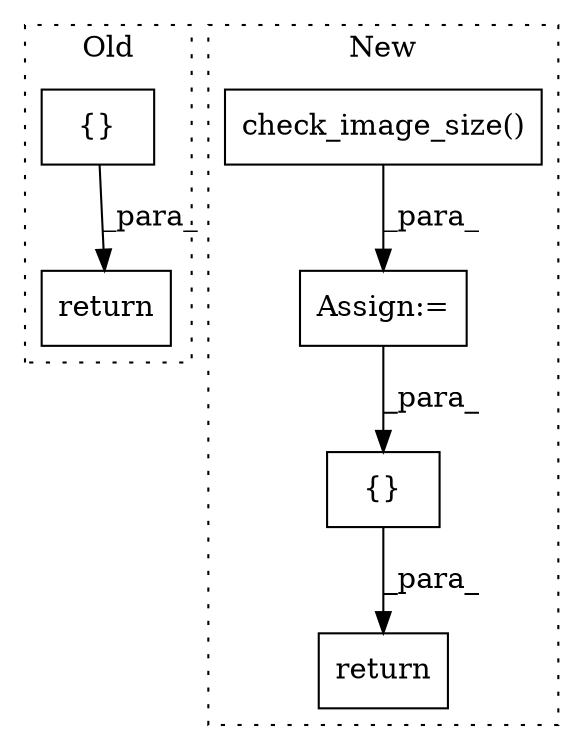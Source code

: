 digraph G {
subgraph cluster0 {
1 [label="{}" a="59" s="16361,16379" l="1,0" shape="box"];
6 [label="return" a="93" s="16354" l="7" shape="box"];
label = "Old";
style="dotted";
}
subgraph cluster1 {
2 [label="check_image_size()" a="75" s="13276,13304" l="22,1" shape="box"];
3 [label="{}" a="59" s="17007,17011" l="1,0" shape="box"];
4 [label="Assign:=" a="68" s="13273" l="3" shape="box"];
5 [label="return" a="93" s="17000" l="7" shape="box"];
label = "New";
style="dotted";
}
1 -> 6 [label="_para_"];
2 -> 4 [label="_para_"];
3 -> 5 [label="_para_"];
4 -> 3 [label="_para_"];
}